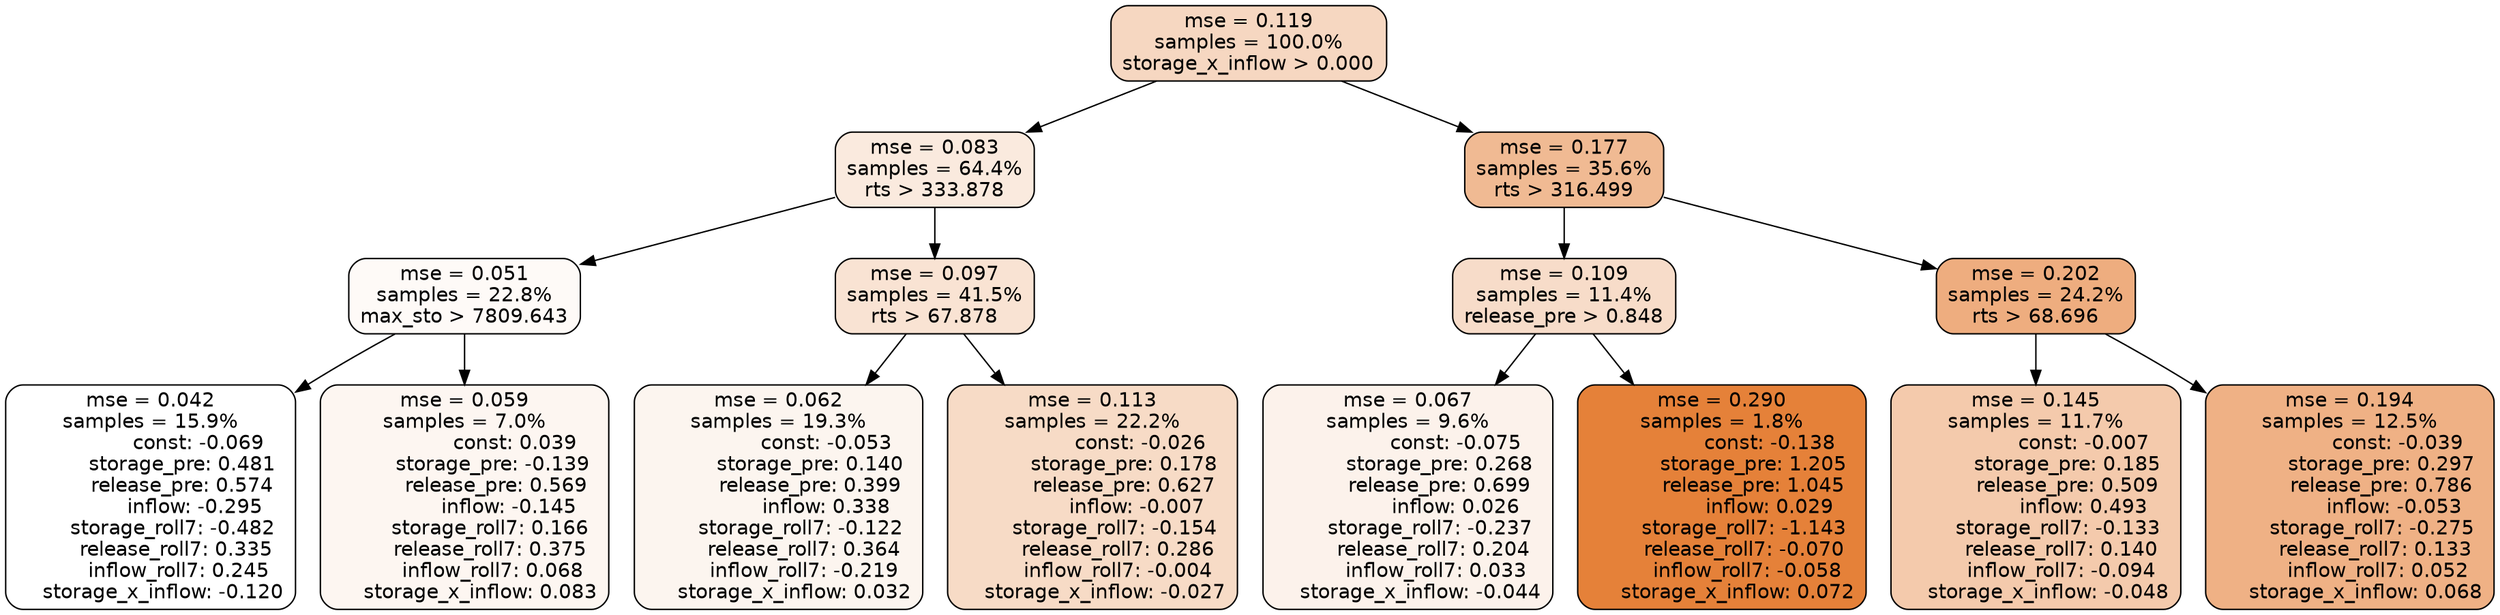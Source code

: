 digraph tree {
node [shape=rectangle, style="filled, rounded", color="black", fontname=helvetica] ;
edge [fontname=helvetica] ;
	"0" [label="mse = 0.119
samples = 100.0%
storage_x_inflow > 0.000", fillcolor="#f6d7c1"]
	"1" [label="mse = 0.083
samples = 64.4%
rts > 333.878", fillcolor="#faeade"]
	"8" [label="mse = 0.177
samples = 35.6%
rts > 316.499", fillcolor="#f0ba93"]
	"5" [label="mse = 0.051
samples = 22.8%
max_sto > 7809.643", fillcolor="#fefaf7"]
	"2" [label="mse = 0.097
samples = 41.5%
rts > 67.878", fillcolor="#f9e3d3"]
	"12" [label="mse = 0.109
samples = 11.4%
release_pre > 0.848", fillcolor="#f7dcc9"]
	"9" [label="mse = 0.202
samples = 24.2%
rts > 68.696", fillcolor="#eead7f"]
	"6" [label="mse = 0.042
samples = 15.9%
               const: -0.069
          storage_pre: 0.481
          release_pre: 0.574
              inflow: -0.295
       storage_roll7: -0.482
        release_roll7: 0.335
         inflow_roll7: 0.245
    storage_x_inflow: -0.120", fillcolor="#ffffff"]
	"7" [label="mse = 0.059
samples = 7.0%
                const: 0.039
         storage_pre: -0.139
          release_pre: 0.569
              inflow: -0.145
        storage_roll7: 0.166
        release_roll7: 0.375
         inflow_roll7: 0.068
     storage_x_inflow: 0.083", fillcolor="#fdf6f1"]
	"3" [label="mse = 0.062
samples = 19.3%
               const: -0.053
          storage_pre: 0.140
          release_pre: 0.399
               inflow: 0.338
       storage_roll7: -0.122
        release_roll7: 0.364
        inflow_roll7: -0.219
     storage_x_inflow: 0.032", fillcolor="#fcf5ef"]
	"4" [label="mse = 0.113
samples = 22.2%
               const: -0.026
          storage_pre: 0.178
          release_pre: 0.627
              inflow: -0.007
       storage_roll7: -0.154
        release_roll7: 0.286
        inflow_roll7: -0.004
    storage_x_inflow: -0.027", fillcolor="#f7dbc6"]
	"13" [label="mse = 0.067
samples = 9.6%
               const: -0.075
          storage_pre: 0.268
          release_pre: 0.699
               inflow: 0.026
       storage_roll7: -0.237
        release_roll7: 0.204
         inflow_roll7: 0.033
    storage_x_inflow: -0.044", fillcolor="#fcf2eb"]
	"14" [label="mse = 0.290
samples = 1.8%
               const: -0.138
          storage_pre: 1.205
          release_pre: 1.045
               inflow: 0.029
       storage_roll7: -1.143
       release_roll7: -0.070
        inflow_roll7: -0.058
     storage_x_inflow: 0.072", fillcolor="#e58139"]
	"10" [label="mse = 0.145
samples = 11.7%
               const: -0.007
          storage_pre: 0.185
          release_pre: 0.509
               inflow: 0.493
       storage_roll7: -0.133
        release_roll7: 0.140
        inflow_roll7: -0.094
    storage_x_inflow: -0.048", fillcolor="#f4caac"]
	"11" [label="mse = 0.194
samples = 12.5%
               const: -0.039
          storage_pre: 0.297
          release_pre: 0.786
              inflow: -0.053
       storage_roll7: -0.275
        release_roll7: 0.133
         inflow_roll7: 0.052
     storage_x_inflow: 0.068", fillcolor="#efb185"]

	"0" -> "1"
	"0" -> "8"
	"1" -> "2"
	"1" -> "5"
	"8" -> "9"
	"8" -> "12"
	"5" -> "6"
	"5" -> "7"
	"2" -> "3"
	"2" -> "4"
	"12" -> "13"
	"12" -> "14"
	"9" -> "10"
	"9" -> "11"
}